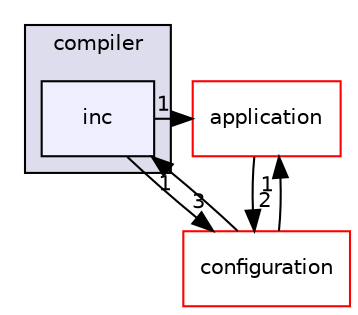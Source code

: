 digraph "inc" {
  compound=true
  node [ fontsize="10", fontname="Helvetica"];
  edge [ labelfontsize="10", labelfontname="Helvetica"];
  subgraph clusterdir_f029f3251b48bb3d01d309310e82fd9d {
    graph [ bgcolor="#ddddee", pencolor="black", label="compiler" fontname="Helvetica", fontsize="10", URL="dir_f029f3251b48bb3d01d309310e82fd9d.html"]
  dir_feafcc19e4e89e4e9db869fa85acfe88 [shape=box, label="inc", style="filled", fillcolor="#eeeeff", pencolor="black", URL="dir_feafcc19e4e89e4e9db869fa85acfe88.html"];
  }
  dir_eda2a6d705da8f3400ffe9a7dcb90b30 [shape=box label="application" fillcolor="white" style="filled" color="red" URL="dir_eda2a6d705da8f3400ffe9a7dcb90b30.html"];
  dir_95f7b9d4854ca187ae337d299db232bb [shape=box label="configuration" fillcolor="white" style="filled" color="red" URL="dir_95f7b9d4854ca187ae337d299db232bb.html"];
  dir_eda2a6d705da8f3400ffe9a7dcb90b30->dir_95f7b9d4854ca187ae337d299db232bb [headlabel="2", labeldistance=1.5 headhref="dir_000002_000009.html"];
  dir_95f7b9d4854ca187ae337d299db232bb->dir_eda2a6d705da8f3400ffe9a7dcb90b30 [headlabel="1", labeldistance=1.5 headhref="dir_000009_000002.html"];
  dir_95f7b9d4854ca187ae337d299db232bb->dir_feafcc19e4e89e4e9db869fa85acfe88 [headlabel="1", labeldistance=1.5 headhref="dir_000009_000021.html"];
  dir_feafcc19e4e89e4e9db869fa85acfe88->dir_eda2a6d705da8f3400ffe9a7dcb90b30 [headlabel="1", labeldistance=1.5 headhref="dir_000021_000002.html"];
  dir_feafcc19e4e89e4e9db869fa85acfe88->dir_95f7b9d4854ca187ae337d299db232bb [headlabel="3", labeldistance=1.5 headhref="dir_000021_000009.html"];
}
